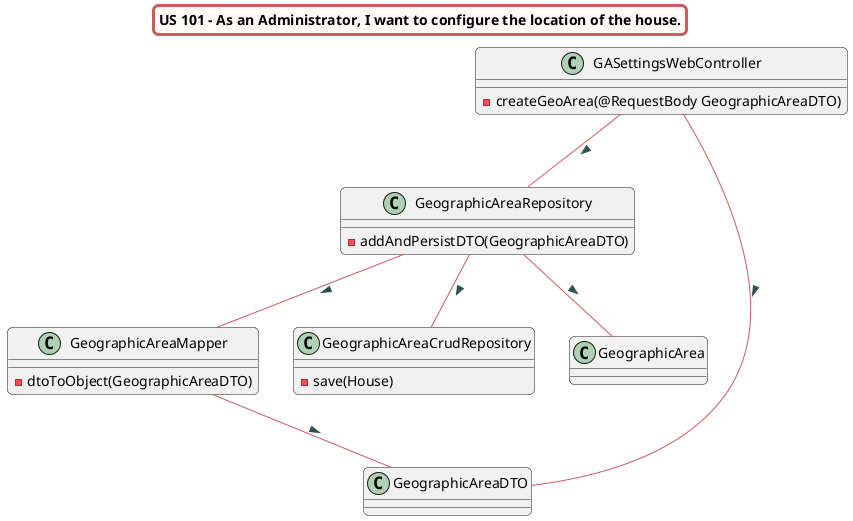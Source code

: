 @startuml

title US 101 - As an Administrator, I want to configure the location of the house.

skinparam titleBorderRoundCorner 10
skinparam titleBorderThickness 3
skinparam titleBorderColor indianred
skinparam titleBackgroundColor snow
skinparam FontName quicksand

skinparam actor {
  BorderColor indianred
  backgroundColor Snow
  }

skinparam sequence {
  LifeLineBackgroundColor indianred
  ParticipantBackgroundColor snow
}

skinparam roundcorner 10

skinparam component {
  arrowThickness 1
  ArrowFontName Verdana
  ArrowColor indianred
  ArrowFontColor darkslategrey
}


class GASettingsWebController
class GeographicAreaRepository
class GeographicAreaMapper
class GeographicAreaCrudRepository
class GeographicAreaDTO
class GeographicArea

GASettingsWebController -- GeographicAreaRepository : >
GASettingsWebController -- GeographicAreaDTO : >

GeographicAreaRepository -- GeographicAreaCrudRepository : >
GeographicAreaRepository -- GeographicArea : >
GeographicAreaRepository -- GeographicAreaMapper : >
GeographicAreaMapper -- GeographicAreaDTO : >



class GASettingsWebController {
-createGeoArea(@RequestBody GeographicAreaDTO)
}

class GeographicAreaMapper{
- dtoToObject(GeographicAreaDTO)
}

class GeographicAreaRepository {
- addAndPersistDTO(GeographicAreaDTO)
}


class GeographicAreaCrudRepository{
- save(House)
}

@enduml